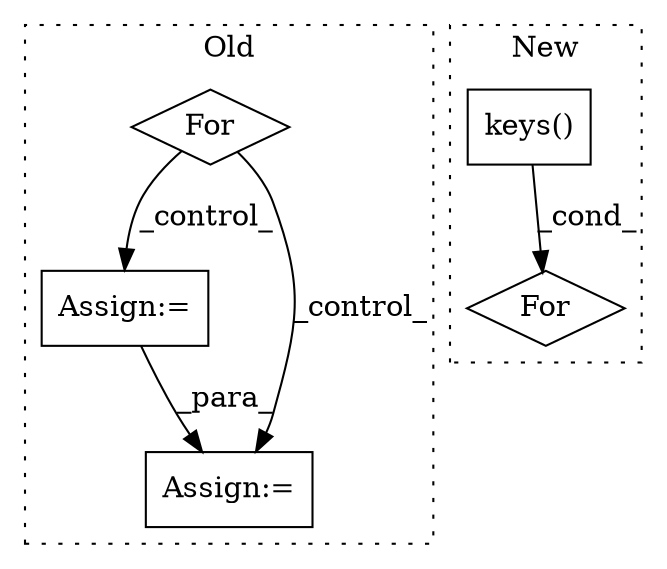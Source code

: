 digraph G {
subgraph cluster0 {
1 [label="For" a="107" s="5357,5385" l="4,115" shape="diamond"];
3 [label="Assign:=" a="68" s="5603" l="3" shape="box"];
5 [label="Assign:=" a="68" s="5702" l="3" shape="box"];
label = "Old";
style="dotted";
}
subgraph cluster1 {
2 [label="keys()" a="75" s="5498" l="19" shape="box"];
4 [label="For" a="107" s="5677,5708" l="4,10" shape="diamond"];
label = "New";
style="dotted";
}
1 -> 3 [label="_control_"];
1 -> 5 [label="_control_"];
2 -> 4 [label="_cond_"];
3 -> 5 [label="_para_"];
}